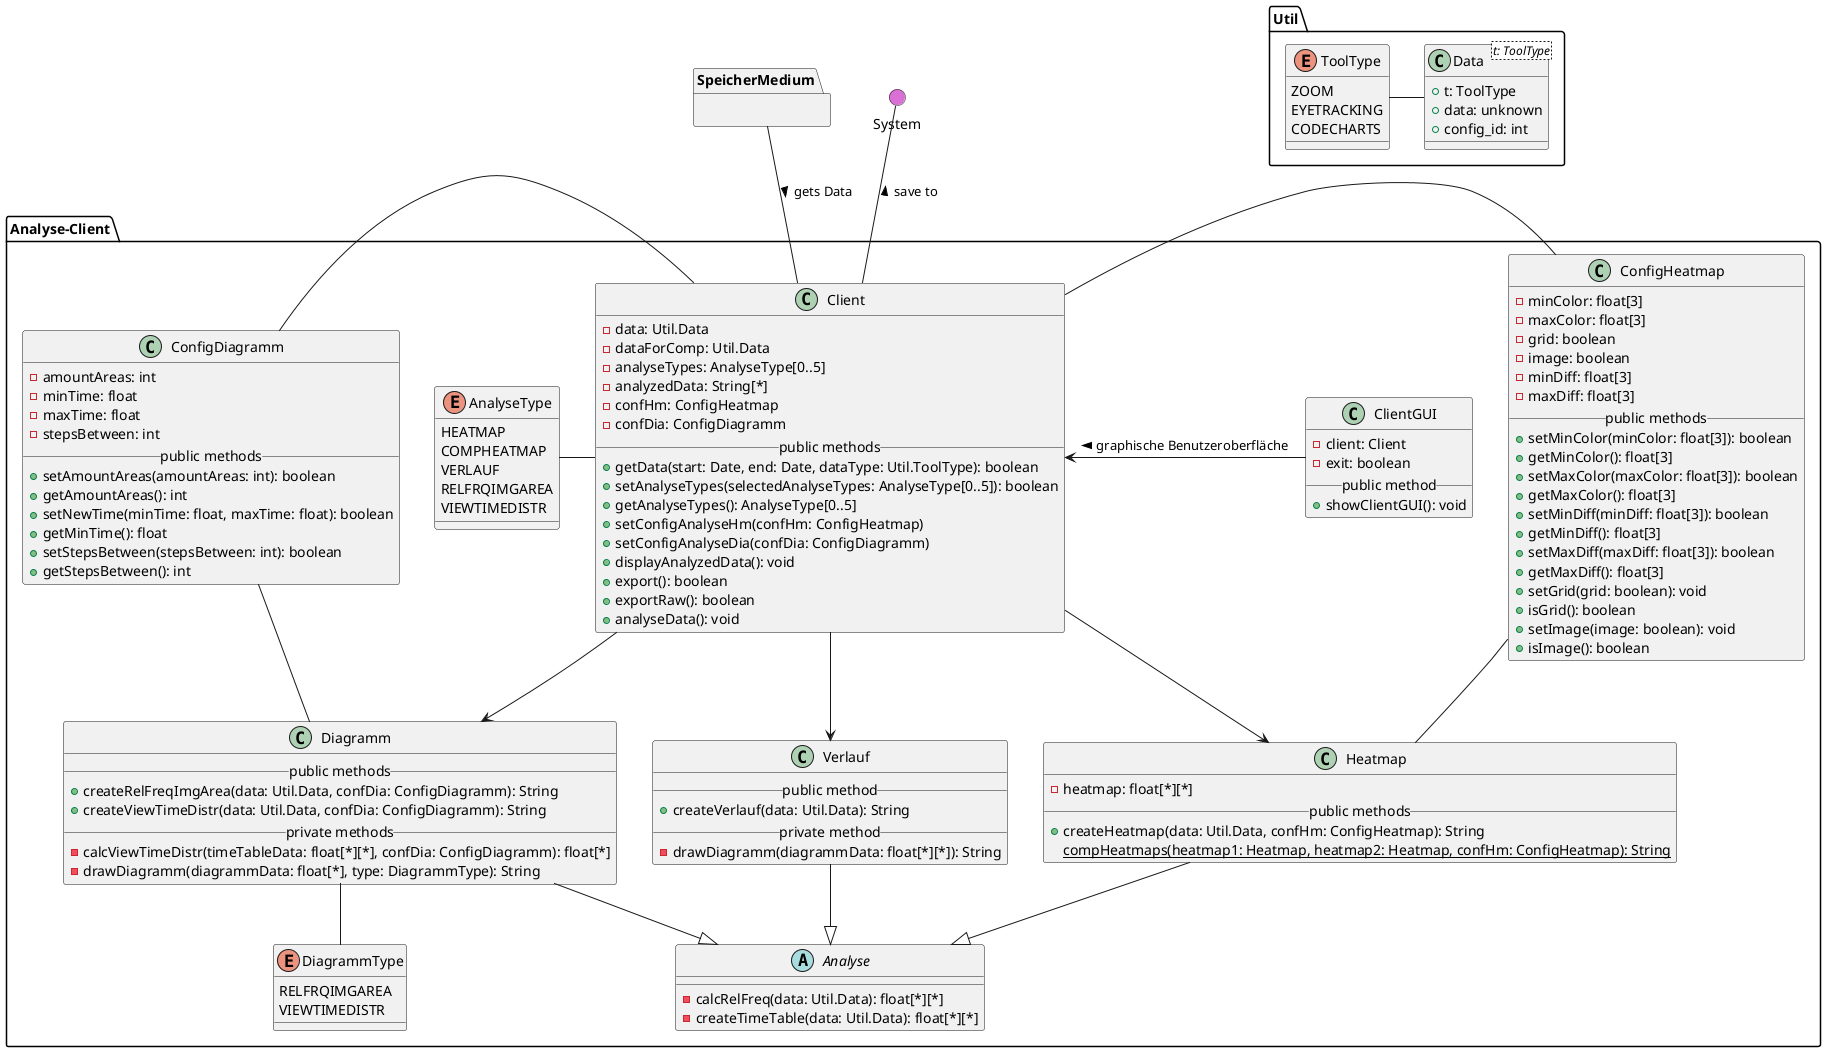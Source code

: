 @startuml analyseclient

' === ANALYSE CLIENT ===
package Analyse-Client{

    ' Client
    class Client {
        - data: Util.Data
        - dataForComp: Util.Data
        - analyseTypes: AnalyseType[0..5]
        - analyzedData: String[*]
        - confHm: ConfigHeatmap
        - confDia: ConfigDiagramm
        __public methods__
        + getData(start: Date, end: Date, dataType: Util.ToolType): boolean
        + setAnalyseTypes(selectedAnalyseTypes: AnalyseType[0..5]): boolean
        + getAnalyseTypes(): AnalyseType[0..5]
        + setConfigAnalyseHm(confHm: ConfigHeatmap)
        + setConfigAnalyseDia(confDia: ConfigDiagramm)
        + displayAnalyzedData(): void
        + export(): boolean
        + exportRaw(): boolean
        + analyseData(): void
    }

    ' Analyse
    abstract Analyse {
        - calcRelFreq(data: Util.Data): float[*][*]
        - createTimeTable(data: Util.Data): float[*][*]
    }

    ' Heatmap
    class Heatmap {
        - heatmap: float[*][*]
        __public methods__
        + createHeatmap(data: Util.Data, confHm: ConfigHeatmap): String
        {static} compHeatmaps(heatmap1: Heatmap, heatmap2: Heatmap, confHm: ConfigHeatmap): String
    }

    ' Verlauf
    class Verlauf {
        __public method__
        + createVerlauf(data: Util.Data): String
        __private method__
        - drawDiagramm(diagrammData: float[*][*]): String
    }

    ' Diagramm
    class Diagramm {
        __public methods__
        + createRelFreqImgArea(data: Util.Data, confDia: ConfigDiagramm): String
        + createViewTimeDistr(data: Util.Data, confDia: ConfigDiagramm): String
        __private methods__
        - calcViewTimeDistr(timeTableData: float[*][*], confDia: ConfigDiagramm): float[*]
        - drawDiagramm(diagrammData: float[*], type: DiagrammType): String
    }

    ' ConfigDiagramm
    class ConfigDiagramm {
        - amountAreas: int
        - minTime: float
        - maxTime: float
        - stepsBetween: int
        __public methods__
        + setAmountAreas(amountAreas: int): boolean
        + getAmountAreas(): int
        + setNewTime(minTime: float, maxTime: float): boolean
        + getMinTime(): float
        + setStepsBetween(stepsBetween: int): boolean
        + getStepsBetween(): int
    }

    ' ConfigHeatmap
    class ConfigHeatmap {
        - minColor: float[3]
        - maxColor: float[3]
        - grid: boolean
        - image: boolean
        - minDiff: float[3]
        - maxDiff: float[3]
        __public methods__
        + setMinColor(minColor: float[3]): boolean
        + getMinColor(): float[3]
        + setMaxColor(maxColor: float[3]): boolean
        + getMaxColor(): float[3]
        + setMinDiff(minDiff: float[3]): boolean
        + getMinDiff(): float[3]
        + setMaxDiff(maxDiff: float[3]): boolean
        + getMaxDiff(): float[3]
        + setGrid(grid: boolean): void
        + isGrid(): boolean
        + setImage(image: boolean): void
        + isImage(): boolean
    }

    ' DiagrammType
    enum DiagrammType {
        RELFRQIMGAREA
        VIEWTIMEDISTR 
    }

    ' Type
    enum AnalyseType {
        HEATMAP
        COMPHEATMAP
        VERLAUF
        RELFRQIMGAREA
        VIEWTIMEDISTR
    }

    ' ClientGUI
    class ClientGUI {
        - client: Client
        - exit: boolean
        __public method__
        + showClientGUI(): void
    }

    ' Vererbung
    Analyse <|-u- Heatmap
    Analyse <|-u- Verlauf
    Analyse <|-u- Diagramm

    ' Interaktionen
    Client -d-> Heatmap
    Client -d-> Verlauf
    Client -d-> Diagramm
    Client -l- AnalyseType
    Client <-r- ClientGUI : < graphische Benutzeroberfläche
    Diagramm -- DiagrammType
    ConfigDiagramm -- Diagramm
    ConfigDiagramm -r- Client
    ConfigHeatmap -- Heatmap
    ConfigHeatmap -l- Client

}

' Blackbox
package SpeicherMedium {}

package Util {

    ' Typen der erhobenen Daten
    enum ToolType {
        ZOOM
        EYETRACKING
        CODECHARTS
    }

    ' Daten
    class Data<t: ToolType> {
        + t: ToolType
        + data: unknown
        + config_id: int
    }

    ' Interaktionen
    Data -l- ToolType
}

() System #DA70D5

' Interaktionen
Client -u- System: > save to
Client -u- SpeicherMedium : < gets Data

@enduml

